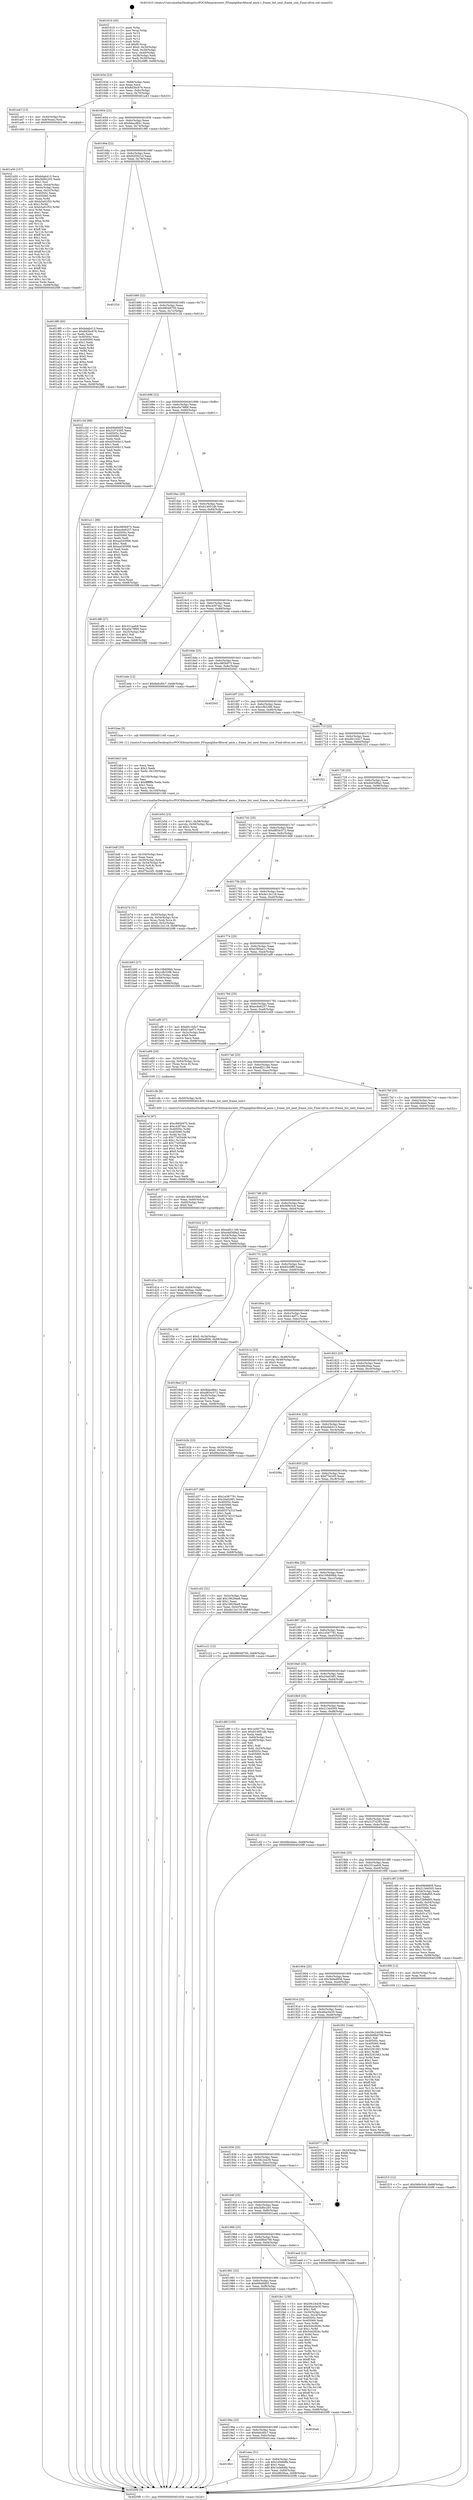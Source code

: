 digraph "0x401610" {
  label = "0x401610 (/mnt/c/Users/mathe/Desktop/tcc/POCII/binaries/extr_FFmpeglibavfilteraf_amix.c_frame_list_next_frame_size_Final-ollvm.out::main(0))"
  labelloc = "t"
  node[shape=record]

  Entry [label="",width=0.3,height=0.3,shape=circle,fillcolor=black,style=filled]
  "0x40163d" [label="{
     0x40163d [23]\l
     | [instrs]\l
     &nbsp;&nbsp;0x40163d \<+3\>: mov -0x68(%rbp),%eax\l
     &nbsp;&nbsp;0x401640 \<+2\>: mov %eax,%ecx\l
     &nbsp;&nbsp;0x401642 \<+6\>: sub $0x8d3bc676,%ecx\l
     &nbsp;&nbsp;0x401648 \<+3\>: mov %eax,-0x6c(%rbp)\l
     &nbsp;&nbsp;0x40164b \<+3\>: mov %ecx,-0x70(%rbp)\l
     &nbsp;&nbsp;0x40164e \<+6\>: je 0000000000401a43 \<main+0x433\>\l
  }"]
  "0x401a43" [label="{
     0x401a43 [13]\l
     | [instrs]\l
     &nbsp;&nbsp;0x401a43 \<+4\>: mov -0x40(%rbp),%rax\l
     &nbsp;&nbsp;0x401a47 \<+4\>: mov 0x8(%rax),%rdi\l
     &nbsp;&nbsp;0x401a4b \<+5\>: call 0000000000401060 \<atoi@plt\>\l
     | [calls]\l
     &nbsp;&nbsp;0x401060 \{1\} (unknown)\l
  }"]
  "0x401654" [label="{
     0x401654 [22]\l
     | [instrs]\l
     &nbsp;&nbsp;0x401654 \<+5\>: jmp 0000000000401659 \<main+0x49\>\l
     &nbsp;&nbsp;0x401659 \<+3\>: mov -0x6c(%rbp),%eax\l
     &nbsp;&nbsp;0x40165c \<+5\>: sub $0x8dacd841,%eax\l
     &nbsp;&nbsp;0x401661 \<+3\>: mov %eax,-0x74(%rbp)\l
     &nbsp;&nbsp;0x401664 \<+6\>: je 00000000004019f0 \<main+0x3e0\>\l
  }"]
  Exit [label="",width=0.3,height=0.3,shape=circle,fillcolor=black,style=filled,peripheries=2]
  "0x4019f0" [label="{
     0x4019f0 [83]\l
     | [instrs]\l
     &nbsp;&nbsp;0x4019f0 \<+5\>: mov $0xbdab413,%eax\l
     &nbsp;&nbsp;0x4019f5 \<+5\>: mov $0x8d3bc676,%ecx\l
     &nbsp;&nbsp;0x4019fa \<+2\>: xor %edx,%edx\l
     &nbsp;&nbsp;0x4019fc \<+7\>: mov 0x40505c,%esi\l
     &nbsp;&nbsp;0x401a03 \<+7\>: mov 0x405060,%edi\l
     &nbsp;&nbsp;0x401a0a \<+3\>: sub $0x1,%edx\l
     &nbsp;&nbsp;0x401a0d \<+3\>: mov %esi,%r8d\l
     &nbsp;&nbsp;0x401a10 \<+3\>: add %edx,%r8d\l
     &nbsp;&nbsp;0x401a13 \<+4\>: imul %r8d,%esi\l
     &nbsp;&nbsp;0x401a17 \<+3\>: and $0x1,%esi\l
     &nbsp;&nbsp;0x401a1a \<+3\>: cmp $0x0,%esi\l
     &nbsp;&nbsp;0x401a1d \<+4\>: sete %r9b\l
     &nbsp;&nbsp;0x401a21 \<+3\>: cmp $0xa,%edi\l
     &nbsp;&nbsp;0x401a24 \<+4\>: setl %r10b\l
     &nbsp;&nbsp;0x401a28 \<+3\>: mov %r9b,%r11b\l
     &nbsp;&nbsp;0x401a2b \<+3\>: and %r10b,%r11b\l
     &nbsp;&nbsp;0x401a2e \<+3\>: xor %r10b,%r9b\l
     &nbsp;&nbsp;0x401a31 \<+3\>: or %r9b,%r11b\l
     &nbsp;&nbsp;0x401a34 \<+4\>: test $0x1,%r11b\l
     &nbsp;&nbsp;0x401a38 \<+3\>: cmovne %ecx,%eax\l
     &nbsp;&nbsp;0x401a3b \<+3\>: mov %eax,-0x68(%rbp)\l
     &nbsp;&nbsp;0x401a3e \<+5\>: jmp 00000000004020f8 \<main+0xae8\>\l
  }"]
  "0x40166a" [label="{
     0x40166a [22]\l
     | [instrs]\l
     &nbsp;&nbsp;0x40166a \<+5\>: jmp 000000000040166f \<main+0x5f\>\l
     &nbsp;&nbsp;0x40166f \<+3\>: mov -0x6c(%rbp),%eax\l
     &nbsp;&nbsp;0x401672 \<+5\>: sub $0x92f30c1d,%eax\l
     &nbsp;&nbsp;0x401677 \<+3\>: mov %eax,-0x78(%rbp)\l
     &nbsp;&nbsp;0x40167a \<+6\>: je 0000000000401f2d \<main+0x91d\>\l
  }"]
  "0x401f15" [label="{
     0x401f15 [12]\l
     | [instrs]\l
     &nbsp;&nbsp;0x401f15 \<+7\>: movl $0x569c5c9,-0x68(%rbp)\l
     &nbsp;&nbsp;0x401f1c \<+5\>: jmp 00000000004020f8 \<main+0xae8\>\l
  }"]
  "0x401f2d" [label="{
     0x401f2d\l
  }", style=dashed]
  "0x401680" [label="{
     0x401680 [22]\l
     | [instrs]\l
     &nbsp;&nbsp;0x401680 \<+5\>: jmp 0000000000401685 \<main+0x75\>\l
     &nbsp;&nbsp;0x401685 \<+3\>: mov -0x6c(%rbp),%eax\l
     &nbsp;&nbsp;0x401688 \<+5\>: sub $0x98049700,%eax\l
     &nbsp;&nbsp;0x40168d \<+3\>: mov %eax,-0x7c(%rbp)\l
     &nbsp;&nbsp;0x401690 \<+6\>: je 0000000000401c2d \<main+0x61d\>\l
  }"]
  "0x4019b3" [label="{
     0x4019b3\l
  }", style=dashed]
  "0x401c2d" [label="{
     0x401c2d [88]\l
     | [instrs]\l
     &nbsp;&nbsp;0x401c2d \<+5\>: mov $0x69b6fd05,%eax\l
     &nbsp;&nbsp;0x401c32 \<+5\>: mov $0x31f74395,%ecx\l
     &nbsp;&nbsp;0x401c37 \<+7\>: mov 0x40505c,%edx\l
     &nbsp;&nbsp;0x401c3e \<+7\>: mov 0x405060,%esi\l
     &nbsp;&nbsp;0x401c45 \<+2\>: mov %edx,%edi\l
     &nbsp;&nbsp;0x401c47 \<+6\>: add $0x43540b13,%edi\l
     &nbsp;&nbsp;0x401c4d \<+3\>: sub $0x1,%edi\l
     &nbsp;&nbsp;0x401c50 \<+6\>: sub $0x43540b13,%edi\l
     &nbsp;&nbsp;0x401c56 \<+3\>: imul %edi,%edx\l
     &nbsp;&nbsp;0x401c59 \<+3\>: and $0x1,%edx\l
     &nbsp;&nbsp;0x401c5c \<+3\>: cmp $0x0,%edx\l
     &nbsp;&nbsp;0x401c5f \<+4\>: sete %r8b\l
     &nbsp;&nbsp;0x401c63 \<+3\>: cmp $0xa,%esi\l
     &nbsp;&nbsp;0x401c66 \<+4\>: setl %r9b\l
     &nbsp;&nbsp;0x401c6a \<+3\>: mov %r8b,%r10b\l
     &nbsp;&nbsp;0x401c6d \<+3\>: and %r9b,%r10b\l
     &nbsp;&nbsp;0x401c70 \<+3\>: xor %r9b,%r8b\l
     &nbsp;&nbsp;0x401c73 \<+3\>: or %r8b,%r10b\l
     &nbsp;&nbsp;0x401c76 \<+4\>: test $0x1,%r10b\l
     &nbsp;&nbsp;0x401c7a \<+3\>: cmovne %ecx,%eax\l
     &nbsp;&nbsp;0x401c7d \<+3\>: mov %eax,-0x68(%rbp)\l
     &nbsp;&nbsp;0x401c80 \<+5\>: jmp 00000000004020f8 \<main+0xae8\>\l
  }"]
  "0x401696" [label="{
     0x401696 [22]\l
     | [instrs]\l
     &nbsp;&nbsp;0x401696 \<+5\>: jmp 000000000040169b \<main+0x8b\>\l
     &nbsp;&nbsp;0x40169b \<+3\>: mov -0x6c(%rbp),%eax\l
     &nbsp;&nbsp;0x40169e \<+5\>: sub $0xa0a79f66,%eax\l
     &nbsp;&nbsp;0x4016a3 \<+3\>: mov %eax,-0x80(%rbp)\l
     &nbsp;&nbsp;0x4016a6 \<+6\>: je 0000000000401e11 \<main+0x801\>\l
  }"]
  "0x401eea" [label="{
     0x401eea [31]\l
     | [instrs]\l
     &nbsp;&nbsp;0x401eea \<+3\>: mov -0x64(%rbp),%eax\l
     &nbsp;&nbsp;0x401eed \<+5\>: sub $0x1e0e8dfa,%eax\l
     &nbsp;&nbsp;0x401ef2 \<+3\>: add $0x1,%eax\l
     &nbsp;&nbsp;0x401ef5 \<+5\>: add $0x1e0e8dfa,%eax\l
     &nbsp;&nbsp;0x401efa \<+3\>: mov %eax,-0x64(%rbp)\l
     &nbsp;&nbsp;0x401efd \<+7\>: movl $0xb8b56aa,-0x68(%rbp)\l
     &nbsp;&nbsp;0x401f04 \<+5\>: jmp 00000000004020f8 \<main+0xae8\>\l
  }"]
  "0x401e11" [label="{
     0x401e11 [88]\l
     | [instrs]\l
     &nbsp;&nbsp;0x401e11 \<+5\>: mov $0xc985b975,%eax\l
     &nbsp;&nbsp;0x401e16 \<+5\>: mov $0xec6e6257,%ecx\l
     &nbsp;&nbsp;0x401e1b \<+7\>: mov 0x40505c,%edx\l
     &nbsp;&nbsp;0x401e22 \<+7\>: mov 0x405060,%esi\l
     &nbsp;&nbsp;0x401e29 \<+2\>: mov %edx,%edi\l
     &nbsp;&nbsp;0x401e2b \<+6\>: sub $0xaa545906,%edi\l
     &nbsp;&nbsp;0x401e31 \<+3\>: sub $0x1,%edi\l
     &nbsp;&nbsp;0x401e34 \<+6\>: add $0xaa545906,%edi\l
     &nbsp;&nbsp;0x401e3a \<+3\>: imul %edi,%edx\l
     &nbsp;&nbsp;0x401e3d \<+3\>: and $0x1,%edx\l
     &nbsp;&nbsp;0x401e40 \<+3\>: cmp $0x0,%edx\l
     &nbsp;&nbsp;0x401e43 \<+4\>: sete %r8b\l
     &nbsp;&nbsp;0x401e47 \<+3\>: cmp $0xa,%esi\l
     &nbsp;&nbsp;0x401e4a \<+4\>: setl %r9b\l
     &nbsp;&nbsp;0x401e4e \<+3\>: mov %r8b,%r10b\l
     &nbsp;&nbsp;0x401e51 \<+3\>: and %r9b,%r10b\l
     &nbsp;&nbsp;0x401e54 \<+3\>: xor %r9b,%r8b\l
     &nbsp;&nbsp;0x401e57 \<+3\>: or %r8b,%r10b\l
     &nbsp;&nbsp;0x401e5a \<+4\>: test $0x1,%r10b\l
     &nbsp;&nbsp;0x401e5e \<+3\>: cmovne %ecx,%eax\l
     &nbsp;&nbsp;0x401e61 \<+3\>: mov %eax,-0x68(%rbp)\l
     &nbsp;&nbsp;0x401e64 \<+5\>: jmp 00000000004020f8 \<main+0xae8\>\l
  }"]
  "0x4016ac" [label="{
     0x4016ac [25]\l
     | [instrs]\l
     &nbsp;&nbsp;0x4016ac \<+5\>: jmp 00000000004016b1 \<main+0xa1\>\l
     &nbsp;&nbsp;0x4016b1 \<+3\>: mov -0x6c(%rbp),%eax\l
     &nbsp;&nbsp;0x4016b4 \<+5\>: sub $0xb14951db,%eax\l
     &nbsp;&nbsp;0x4016b9 \<+6\>: mov %eax,-0x84(%rbp)\l
     &nbsp;&nbsp;0x4016bf \<+6\>: je 0000000000401df6 \<main+0x7e6\>\l
  }"]
  "0x40199a" [label="{
     0x40199a [25]\l
     | [instrs]\l
     &nbsp;&nbsp;0x40199a \<+5\>: jmp 000000000040199f \<main+0x38f\>\l
     &nbsp;&nbsp;0x40199f \<+3\>: mov -0x6c(%rbp),%eax\l
     &nbsp;&nbsp;0x4019a2 \<+5\>: sub $0x6efcd0c7,%eax\l
     &nbsp;&nbsp;0x4019a7 \<+6\>: mov %eax,-0xfc(%rbp)\l
     &nbsp;&nbsp;0x4019ad \<+6\>: je 0000000000401eea \<main+0x8da\>\l
  }"]
  "0x401df6" [label="{
     0x401df6 [27]\l
     | [instrs]\l
     &nbsp;&nbsp;0x401df6 \<+5\>: mov $0x331aafc8,%eax\l
     &nbsp;&nbsp;0x401dfb \<+5\>: mov $0xa0a79f66,%ecx\l
     &nbsp;&nbsp;0x401e00 \<+3\>: mov -0x25(%rbp),%dl\l
     &nbsp;&nbsp;0x401e03 \<+3\>: test $0x1,%dl\l
     &nbsp;&nbsp;0x401e06 \<+3\>: cmovne %ecx,%eax\l
     &nbsp;&nbsp;0x401e09 \<+3\>: mov %eax,-0x68(%rbp)\l
     &nbsp;&nbsp;0x401e0c \<+5\>: jmp 00000000004020f8 \<main+0xae8\>\l
  }"]
  "0x4016c5" [label="{
     0x4016c5 [25]\l
     | [instrs]\l
     &nbsp;&nbsp;0x4016c5 \<+5\>: jmp 00000000004016ca \<main+0xba\>\l
     &nbsp;&nbsp;0x4016ca \<+3\>: mov -0x6c(%rbp),%eax\l
     &nbsp;&nbsp;0x4016cd \<+5\>: sub $0xc43f7da1,%eax\l
     &nbsp;&nbsp;0x4016d2 \<+6\>: mov %eax,-0x88(%rbp)\l
     &nbsp;&nbsp;0x4016d8 \<+6\>: je 0000000000401ede \<main+0x8ce\>\l
  }"]
  "0x4020a6" [label="{
     0x4020a6\l
  }", style=dashed]
  "0x401ede" [label="{
     0x401ede [12]\l
     | [instrs]\l
     &nbsp;&nbsp;0x401ede \<+7\>: movl $0x6efcd0c7,-0x68(%rbp)\l
     &nbsp;&nbsp;0x401ee5 \<+5\>: jmp 00000000004020f8 \<main+0xae8\>\l
  }"]
  "0x4016de" [label="{
     0x4016de [25]\l
     | [instrs]\l
     &nbsp;&nbsp;0x4016de \<+5\>: jmp 00000000004016e3 \<main+0xd3\>\l
     &nbsp;&nbsp;0x4016e3 \<+3\>: mov -0x6c(%rbp),%eax\l
     &nbsp;&nbsp;0x4016e6 \<+5\>: sub $0xc985b975,%eax\l
     &nbsp;&nbsp;0x4016eb \<+6\>: mov %eax,-0x8c(%rbp)\l
     &nbsp;&nbsp;0x4016f1 \<+6\>: je 00000000004020d1 \<main+0xac1\>\l
  }"]
  "0x401981" [label="{
     0x401981 [25]\l
     | [instrs]\l
     &nbsp;&nbsp;0x401981 \<+5\>: jmp 0000000000401986 \<main+0x376\>\l
     &nbsp;&nbsp;0x401986 \<+3\>: mov -0x6c(%rbp),%eax\l
     &nbsp;&nbsp;0x401989 \<+5\>: sub $0x69b6fd05,%eax\l
     &nbsp;&nbsp;0x40198e \<+6\>: mov %eax,-0xf8(%rbp)\l
     &nbsp;&nbsp;0x401994 \<+6\>: je 00000000004020a6 \<main+0xa96\>\l
  }"]
  "0x4020d1" [label="{
     0x4020d1\l
  }", style=dashed]
  "0x4016f7" [label="{
     0x4016f7 [25]\l
     | [instrs]\l
     &nbsp;&nbsp;0x4016f7 \<+5\>: jmp 00000000004016fc \<main+0xec\>\l
     &nbsp;&nbsp;0x4016fc \<+3\>: mov -0x6c(%rbp),%eax\l
     &nbsp;&nbsp;0x4016ff \<+5\>: sub $0xccfb3396,%eax\l
     &nbsp;&nbsp;0x401704 \<+6\>: mov %eax,-0x90(%rbp)\l
     &nbsp;&nbsp;0x40170a \<+6\>: je 0000000000401bae \<main+0x59e\>\l
  }"]
  "0x401fe1" [label="{
     0x401fe1 [150]\l
     | [instrs]\l
     &nbsp;&nbsp;0x401fe1 \<+5\>: mov $0x59c24439,%eax\l
     &nbsp;&nbsp;0x401fe6 \<+5\>: mov $0x46ac0e30,%ecx\l
     &nbsp;&nbsp;0x401feb \<+2\>: mov $0x1,%dl\l
     &nbsp;&nbsp;0x401fed \<+3\>: mov -0x34(%rbp),%esi\l
     &nbsp;&nbsp;0x401ff0 \<+3\>: mov %esi,-0x24(%rbp)\l
     &nbsp;&nbsp;0x401ff3 \<+7\>: mov 0x40505c,%esi\l
     &nbsp;&nbsp;0x401ffa \<+7\>: mov 0x405060,%edi\l
     &nbsp;&nbsp;0x402001 \<+3\>: mov %esi,%r8d\l
     &nbsp;&nbsp;0x402004 \<+7\>: add $0x5442826c,%r8d\l
     &nbsp;&nbsp;0x40200b \<+4\>: sub $0x1,%r8d\l
     &nbsp;&nbsp;0x40200f \<+7\>: sub $0x5442826c,%r8d\l
     &nbsp;&nbsp;0x402016 \<+4\>: imul %r8d,%esi\l
     &nbsp;&nbsp;0x40201a \<+3\>: and $0x1,%esi\l
     &nbsp;&nbsp;0x40201d \<+3\>: cmp $0x0,%esi\l
     &nbsp;&nbsp;0x402020 \<+4\>: sete %r9b\l
     &nbsp;&nbsp;0x402024 \<+3\>: cmp $0xa,%edi\l
     &nbsp;&nbsp;0x402027 \<+4\>: setl %r10b\l
     &nbsp;&nbsp;0x40202b \<+3\>: mov %r9b,%r11b\l
     &nbsp;&nbsp;0x40202e \<+4\>: xor $0xff,%r11b\l
     &nbsp;&nbsp;0x402032 \<+3\>: mov %r10b,%bl\l
     &nbsp;&nbsp;0x402035 \<+3\>: xor $0xff,%bl\l
     &nbsp;&nbsp;0x402038 \<+3\>: xor $0x1,%dl\l
     &nbsp;&nbsp;0x40203b \<+3\>: mov %r11b,%r14b\l
     &nbsp;&nbsp;0x40203e \<+4\>: and $0xff,%r14b\l
     &nbsp;&nbsp;0x402042 \<+3\>: and %dl,%r9b\l
     &nbsp;&nbsp;0x402045 \<+3\>: mov %bl,%r15b\l
     &nbsp;&nbsp;0x402048 \<+4\>: and $0xff,%r15b\l
     &nbsp;&nbsp;0x40204c \<+3\>: and %dl,%r10b\l
     &nbsp;&nbsp;0x40204f \<+3\>: or %r9b,%r14b\l
     &nbsp;&nbsp;0x402052 \<+3\>: or %r10b,%r15b\l
     &nbsp;&nbsp;0x402055 \<+3\>: xor %r15b,%r14b\l
     &nbsp;&nbsp;0x402058 \<+3\>: or %bl,%r11b\l
     &nbsp;&nbsp;0x40205b \<+4\>: xor $0xff,%r11b\l
     &nbsp;&nbsp;0x40205f \<+3\>: or $0x1,%dl\l
     &nbsp;&nbsp;0x402062 \<+3\>: and %dl,%r11b\l
     &nbsp;&nbsp;0x402065 \<+3\>: or %r11b,%r14b\l
     &nbsp;&nbsp;0x402068 \<+4\>: test $0x1,%r14b\l
     &nbsp;&nbsp;0x40206c \<+3\>: cmovne %ecx,%eax\l
     &nbsp;&nbsp;0x40206f \<+3\>: mov %eax,-0x68(%rbp)\l
     &nbsp;&nbsp;0x402072 \<+5\>: jmp 00000000004020f8 \<main+0xae8\>\l
  }"]
  "0x401bae" [label="{
     0x401bae [5]\l
     | [instrs]\l
     &nbsp;&nbsp;0x401bae \<+5\>: call 0000000000401160 \<next_i\>\l
     | [calls]\l
     &nbsp;&nbsp;0x401160 \{1\} (/mnt/c/Users/mathe/Desktop/tcc/POCII/binaries/extr_FFmpeglibavfilteraf_amix.c_frame_list_next_frame_size_Final-ollvm.out::next_i)\l
  }"]
  "0x401710" [label="{
     0x401710 [25]\l
     | [instrs]\l
     &nbsp;&nbsp;0x401710 \<+5\>: jmp 0000000000401715 \<main+0x105\>\l
     &nbsp;&nbsp;0x401715 \<+3\>: mov -0x6c(%rbp),%eax\l
     &nbsp;&nbsp;0x401718 \<+5\>: sub $0xd0c1b5c7,%eax\l
     &nbsp;&nbsp;0x40171d \<+6\>: mov %eax,-0x94(%rbp)\l
     &nbsp;&nbsp;0x401723 \<+6\>: je 0000000000401f21 \<main+0x911\>\l
  }"]
  "0x401e7d" [label="{
     0x401e7d [97]\l
     | [instrs]\l
     &nbsp;&nbsp;0x401e7d \<+5\>: mov $0xc985b975,%edx\l
     &nbsp;&nbsp;0x401e82 \<+5\>: mov $0xc43f7da1,%esi\l
     &nbsp;&nbsp;0x401e87 \<+8\>: mov 0x40505c,%r8d\l
     &nbsp;&nbsp;0x401e8f \<+8\>: mov 0x405060,%r9d\l
     &nbsp;&nbsp;0x401e97 \<+3\>: mov %r8d,%r10d\l
     &nbsp;&nbsp;0x401e9a \<+7\>: sub $0x77e054d6,%r10d\l
     &nbsp;&nbsp;0x401ea1 \<+4\>: sub $0x1,%r10d\l
     &nbsp;&nbsp;0x401ea5 \<+7\>: add $0x77e054d6,%r10d\l
     &nbsp;&nbsp;0x401eac \<+4\>: imul %r10d,%r8d\l
     &nbsp;&nbsp;0x401eb0 \<+4\>: and $0x1,%r8d\l
     &nbsp;&nbsp;0x401eb4 \<+4\>: cmp $0x0,%r8d\l
     &nbsp;&nbsp;0x401eb8 \<+4\>: sete %r11b\l
     &nbsp;&nbsp;0x401ebc \<+4\>: cmp $0xa,%r9d\l
     &nbsp;&nbsp;0x401ec0 \<+3\>: setl %bl\l
     &nbsp;&nbsp;0x401ec3 \<+3\>: mov %r11b,%r14b\l
     &nbsp;&nbsp;0x401ec6 \<+3\>: and %bl,%r14b\l
     &nbsp;&nbsp;0x401ec9 \<+3\>: xor %bl,%r11b\l
     &nbsp;&nbsp;0x401ecc \<+3\>: or %r11b,%r14b\l
     &nbsp;&nbsp;0x401ecf \<+4\>: test $0x1,%r14b\l
     &nbsp;&nbsp;0x401ed3 \<+3\>: cmovne %esi,%edx\l
     &nbsp;&nbsp;0x401ed6 \<+3\>: mov %edx,-0x68(%rbp)\l
     &nbsp;&nbsp;0x401ed9 \<+5\>: jmp 00000000004020f8 \<main+0xae8\>\l
  }"]
  "0x401f21" [label="{
     0x401f21\l
  }", style=dashed]
  "0x401729" [label="{
     0x401729 [25]\l
     | [instrs]\l
     &nbsp;&nbsp;0x401729 \<+5\>: jmp 000000000040172e \<main+0x11e\>\l
     &nbsp;&nbsp;0x40172e \<+3\>: mov -0x6c(%rbp),%eax\l
     &nbsp;&nbsp;0x401731 \<+5\>: sub $0xd4d3d9a2,%eax\l
     &nbsp;&nbsp;0x401736 \<+6\>: mov %eax,-0x98(%rbp)\l
     &nbsp;&nbsp;0x40173c \<+6\>: je 0000000000401b5d \<main+0x54d\>\l
  }"]
  "0x401d1e" [label="{
     0x401d1e [25]\l
     | [instrs]\l
     &nbsp;&nbsp;0x401d1e \<+7\>: movl $0x0,-0x64(%rbp)\l
     &nbsp;&nbsp;0x401d25 \<+7\>: movl $0xb8b56aa,-0x68(%rbp)\l
     &nbsp;&nbsp;0x401d2c \<+6\>: mov %eax,-0x108(%rbp)\l
     &nbsp;&nbsp;0x401d32 \<+5\>: jmp 00000000004020f8 \<main+0xae8\>\l
  }"]
  "0x401b5d" [label="{
     0x401b5d [23]\l
     | [instrs]\l
     &nbsp;&nbsp;0x401b5d \<+7\>: movl $0x1,-0x58(%rbp)\l
     &nbsp;&nbsp;0x401b64 \<+4\>: movslq -0x58(%rbp),%rax\l
     &nbsp;&nbsp;0x401b68 \<+4\>: shl $0x2,%rax\l
     &nbsp;&nbsp;0x401b6c \<+3\>: mov %rax,%rdi\l
     &nbsp;&nbsp;0x401b6f \<+5\>: call 0000000000401050 \<malloc@plt\>\l
     | [calls]\l
     &nbsp;&nbsp;0x401050 \{1\} (unknown)\l
  }"]
  "0x401742" [label="{
     0x401742 [25]\l
     | [instrs]\l
     &nbsp;&nbsp;0x401742 \<+5\>: jmp 0000000000401747 \<main+0x137\>\l
     &nbsp;&nbsp;0x401747 \<+3\>: mov -0x6c(%rbp),%eax\l
     &nbsp;&nbsp;0x40174a \<+5\>: sub $0xd854c572,%eax\l
     &nbsp;&nbsp;0x40174f \<+6\>: mov %eax,-0x9c(%rbp)\l
     &nbsp;&nbsp;0x401755 \<+6\>: je 00000000004019d8 \<main+0x3c8\>\l
  }"]
  "0x401d07" [label="{
     0x401d07 [23]\l
     | [instrs]\l
     &nbsp;&nbsp;0x401d07 \<+10\>: movabs $0x4030b6,%rdi\l
     &nbsp;&nbsp;0x401d11 \<+3\>: mov %eax,-0x60(%rbp)\l
     &nbsp;&nbsp;0x401d14 \<+3\>: mov -0x60(%rbp),%esi\l
     &nbsp;&nbsp;0x401d17 \<+2\>: mov $0x0,%al\l
     &nbsp;&nbsp;0x401d19 \<+5\>: call 0000000000401040 \<printf@plt\>\l
     | [calls]\l
     &nbsp;&nbsp;0x401040 \{1\} (unknown)\l
  }"]
  "0x4019d8" [label="{
     0x4019d8\l
  }", style=dashed]
  "0x40175b" [label="{
     0x40175b [25]\l
     | [instrs]\l
     &nbsp;&nbsp;0x40175b \<+5\>: jmp 0000000000401760 \<main+0x150\>\l
     &nbsp;&nbsp;0x401760 \<+3\>: mov -0x6c(%rbp),%eax\l
     &nbsp;&nbsp;0x401763 \<+5\>: sub $0xde12e118,%eax\l
     &nbsp;&nbsp;0x401768 \<+6\>: mov %eax,-0xa0(%rbp)\l
     &nbsp;&nbsp;0x40176e \<+6\>: je 0000000000401b93 \<main+0x583\>\l
  }"]
  "0x401bdf" [label="{
     0x401bdf [35]\l
     | [instrs]\l
     &nbsp;&nbsp;0x401bdf \<+6\>: mov -0x104(%rbp),%ecx\l
     &nbsp;&nbsp;0x401be5 \<+3\>: imul %eax,%ecx\l
     &nbsp;&nbsp;0x401be8 \<+4\>: mov -0x50(%rbp),%rdi\l
     &nbsp;&nbsp;0x401bec \<+4\>: movslq -0x54(%rbp),%r8\l
     &nbsp;&nbsp;0x401bf0 \<+4\>: mov (%rdi,%r8,8),%rdi\l
     &nbsp;&nbsp;0x401bf4 \<+2\>: mov %ecx,(%rdi)\l
     &nbsp;&nbsp;0x401bf6 \<+7\>: movl $0xf75e2d5,-0x68(%rbp)\l
     &nbsp;&nbsp;0x401bfd \<+5\>: jmp 00000000004020f8 \<main+0xae8\>\l
  }"]
  "0x401b93" [label="{
     0x401b93 [27]\l
     | [instrs]\l
     &nbsp;&nbsp;0x401b93 \<+5\>: mov $0x108d09bb,%eax\l
     &nbsp;&nbsp;0x401b98 \<+5\>: mov $0xccfb3396,%ecx\l
     &nbsp;&nbsp;0x401b9d \<+3\>: mov -0x5c(%rbp),%edx\l
     &nbsp;&nbsp;0x401ba0 \<+3\>: cmp -0x58(%rbp),%edx\l
     &nbsp;&nbsp;0x401ba3 \<+3\>: cmovl %ecx,%eax\l
     &nbsp;&nbsp;0x401ba6 \<+3\>: mov %eax,-0x68(%rbp)\l
     &nbsp;&nbsp;0x401ba9 \<+5\>: jmp 00000000004020f8 \<main+0xae8\>\l
  }"]
  "0x401774" [label="{
     0x401774 [25]\l
     | [instrs]\l
     &nbsp;&nbsp;0x401774 \<+5\>: jmp 0000000000401779 \<main+0x169\>\l
     &nbsp;&nbsp;0x401779 \<+3\>: mov -0x6c(%rbp),%eax\l
     &nbsp;&nbsp;0x40177c \<+5\>: sub $0xe380ae1c,%eax\l
     &nbsp;&nbsp;0x401781 \<+6\>: mov %eax,-0xa4(%rbp)\l
     &nbsp;&nbsp;0x401787 \<+6\>: je 0000000000401af9 \<main+0x4e9\>\l
  }"]
  "0x401bb3" [label="{
     0x401bb3 [44]\l
     | [instrs]\l
     &nbsp;&nbsp;0x401bb3 \<+2\>: xor %ecx,%ecx\l
     &nbsp;&nbsp;0x401bb5 \<+5\>: mov $0x2,%edx\l
     &nbsp;&nbsp;0x401bba \<+6\>: mov %edx,-0x100(%rbp)\l
     &nbsp;&nbsp;0x401bc0 \<+1\>: cltd\l
     &nbsp;&nbsp;0x401bc1 \<+6\>: mov -0x100(%rbp),%esi\l
     &nbsp;&nbsp;0x401bc7 \<+2\>: idiv %esi\l
     &nbsp;&nbsp;0x401bc9 \<+6\>: imul $0xfffffffe,%edx,%edx\l
     &nbsp;&nbsp;0x401bcf \<+3\>: sub $0x1,%ecx\l
     &nbsp;&nbsp;0x401bd2 \<+2\>: sub %ecx,%edx\l
     &nbsp;&nbsp;0x401bd4 \<+6\>: mov %edx,-0x104(%rbp)\l
     &nbsp;&nbsp;0x401bda \<+5\>: call 0000000000401160 \<next_i\>\l
     | [calls]\l
     &nbsp;&nbsp;0x401160 \{1\} (/mnt/c/Users/mathe/Desktop/tcc/POCII/binaries/extr_FFmpeglibavfilteraf_amix.c_frame_list_next_frame_size_Final-ollvm.out::next_i)\l
  }"]
  "0x401af9" [label="{
     0x401af9 [27]\l
     | [instrs]\l
     &nbsp;&nbsp;0x401af9 \<+5\>: mov $0xd0c1b5c7,%eax\l
     &nbsp;&nbsp;0x401afe \<+5\>: mov $0xb14ef71,%ecx\l
     &nbsp;&nbsp;0x401b03 \<+3\>: mov -0x2c(%rbp),%edx\l
     &nbsp;&nbsp;0x401b06 \<+3\>: cmp $0x0,%edx\l
     &nbsp;&nbsp;0x401b09 \<+3\>: cmove %ecx,%eax\l
     &nbsp;&nbsp;0x401b0c \<+3\>: mov %eax,-0x68(%rbp)\l
     &nbsp;&nbsp;0x401b0f \<+5\>: jmp 00000000004020f8 \<main+0xae8\>\l
  }"]
  "0x40178d" [label="{
     0x40178d [25]\l
     | [instrs]\l
     &nbsp;&nbsp;0x40178d \<+5\>: jmp 0000000000401792 \<main+0x182\>\l
     &nbsp;&nbsp;0x401792 \<+3\>: mov -0x6c(%rbp),%eax\l
     &nbsp;&nbsp;0x401795 \<+5\>: sub $0xec6e6257,%eax\l
     &nbsp;&nbsp;0x40179a \<+6\>: mov %eax,-0xa8(%rbp)\l
     &nbsp;&nbsp;0x4017a0 \<+6\>: je 0000000000401e69 \<main+0x859\>\l
  }"]
  "0x401b74" [label="{
     0x401b74 [31]\l
     | [instrs]\l
     &nbsp;&nbsp;0x401b74 \<+4\>: mov -0x50(%rbp),%rdi\l
     &nbsp;&nbsp;0x401b78 \<+4\>: movslq -0x54(%rbp),%rcx\l
     &nbsp;&nbsp;0x401b7c \<+4\>: mov %rax,(%rdi,%rcx,8)\l
     &nbsp;&nbsp;0x401b80 \<+7\>: movl $0x0,-0x5c(%rbp)\l
     &nbsp;&nbsp;0x401b87 \<+7\>: movl $0xde12e118,-0x68(%rbp)\l
     &nbsp;&nbsp;0x401b8e \<+5\>: jmp 00000000004020f8 \<main+0xae8\>\l
  }"]
  "0x401e69" [label="{
     0x401e69 [20]\l
     | [instrs]\l
     &nbsp;&nbsp;0x401e69 \<+4\>: mov -0x50(%rbp),%rax\l
     &nbsp;&nbsp;0x401e6d \<+4\>: movslq -0x64(%rbp),%rcx\l
     &nbsp;&nbsp;0x401e71 \<+4\>: mov (%rax,%rcx,8),%rax\l
     &nbsp;&nbsp;0x401e75 \<+3\>: mov %rax,%rdi\l
     &nbsp;&nbsp;0x401e78 \<+5\>: call 0000000000401030 \<free@plt\>\l
     | [calls]\l
     &nbsp;&nbsp;0x401030 \{1\} (unknown)\l
  }"]
  "0x4017a6" [label="{
     0x4017a6 [25]\l
     | [instrs]\l
     &nbsp;&nbsp;0x4017a6 \<+5\>: jmp 00000000004017ab \<main+0x19b\>\l
     &nbsp;&nbsp;0x4017ab \<+3\>: mov -0x6c(%rbp),%eax\l
     &nbsp;&nbsp;0x4017ae \<+5\>: sub $0xedf21189,%eax\l
     &nbsp;&nbsp;0x4017b3 \<+6\>: mov %eax,-0xac(%rbp)\l
     &nbsp;&nbsp;0x4017b9 \<+6\>: je 0000000000401cfe \<main+0x6ee\>\l
  }"]
  "0x401b2b" [label="{
     0x401b2b [23]\l
     | [instrs]\l
     &nbsp;&nbsp;0x401b2b \<+4\>: mov %rax,-0x50(%rbp)\l
     &nbsp;&nbsp;0x401b2f \<+7\>: movl $0x0,-0x54(%rbp)\l
     &nbsp;&nbsp;0x401b36 \<+7\>: movl $0xfdbcbbec,-0x68(%rbp)\l
     &nbsp;&nbsp;0x401b3d \<+5\>: jmp 00000000004020f8 \<main+0xae8\>\l
  }"]
  "0x401cfe" [label="{
     0x401cfe [9]\l
     | [instrs]\l
     &nbsp;&nbsp;0x401cfe \<+4\>: mov -0x50(%rbp),%rdi\l
     &nbsp;&nbsp;0x401d02 \<+5\>: call 0000000000401400 \<frame_list_next_frame_size\>\l
     | [calls]\l
     &nbsp;&nbsp;0x401400 \{1\} (/mnt/c/Users/mathe/Desktop/tcc/POCII/binaries/extr_FFmpeglibavfilteraf_amix.c_frame_list_next_frame_size_Final-ollvm.out::frame_list_next_frame_size)\l
  }"]
  "0x4017bf" [label="{
     0x4017bf [25]\l
     | [instrs]\l
     &nbsp;&nbsp;0x4017bf \<+5\>: jmp 00000000004017c4 \<main+0x1b4\>\l
     &nbsp;&nbsp;0x4017c4 \<+3\>: mov -0x6c(%rbp),%eax\l
     &nbsp;&nbsp;0x4017c7 \<+5\>: sub $0xfdbcbbec,%eax\l
     &nbsp;&nbsp;0x4017cc \<+6\>: mov %eax,-0xb0(%rbp)\l
     &nbsp;&nbsp;0x4017d2 \<+6\>: je 0000000000401b42 \<main+0x532\>\l
  }"]
  "0x401968" [label="{
     0x401968 [25]\l
     | [instrs]\l
     &nbsp;&nbsp;0x401968 \<+5\>: jmp 000000000040196d \<main+0x35d\>\l
     &nbsp;&nbsp;0x40196d \<+3\>: mov -0x6c(%rbp),%eax\l
     &nbsp;&nbsp;0x401970 \<+5\>: sub $0x608b4799,%eax\l
     &nbsp;&nbsp;0x401975 \<+6\>: mov %eax,-0xf4(%rbp)\l
     &nbsp;&nbsp;0x40197b \<+6\>: je 0000000000401fe1 \<main+0x9d1\>\l
  }"]
  "0x401b42" [label="{
     0x401b42 [27]\l
     | [instrs]\l
     &nbsp;&nbsp;0x401b42 \<+5\>: mov $0xedf21189,%eax\l
     &nbsp;&nbsp;0x401b47 \<+5\>: mov $0xd4d3d9a2,%ecx\l
     &nbsp;&nbsp;0x401b4c \<+3\>: mov -0x54(%rbp),%edx\l
     &nbsp;&nbsp;0x401b4f \<+3\>: cmp -0x48(%rbp),%edx\l
     &nbsp;&nbsp;0x401b52 \<+3\>: cmovl %ecx,%eax\l
     &nbsp;&nbsp;0x401b55 \<+3\>: mov %eax,-0x68(%rbp)\l
     &nbsp;&nbsp;0x401b58 \<+5\>: jmp 00000000004020f8 \<main+0xae8\>\l
  }"]
  "0x4017d8" [label="{
     0x4017d8 [25]\l
     | [instrs]\l
     &nbsp;&nbsp;0x4017d8 \<+5\>: jmp 00000000004017dd \<main+0x1cd\>\l
     &nbsp;&nbsp;0x4017dd \<+3\>: mov -0x6c(%rbp),%eax\l
     &nbsp;&nbsp;0x4017e0 \<+5\>: sub $0x569c5c9,%eax\l
     &nbsp;&nbsp;0x4017e5 \<+6\>: mov %eax,-0xb4(%rbp)\l
     &nbsp;&nbsp;0x4017eb \<+6\>: je 0000000000401f3e \<main+0x92e\>\l
  }"]
  "0x401aed" [label="{
     0x401aed [12]\l
     | [instrs]\l
     &nbsp;&nbsp;0x401aed \<+7\>: movl $0xe380ae1c,-0x68(%rbp)\l
     &nbsp;&nbsp;0x401af4 \<+5\>: jmp 00000000004020f8 \<main+0xae8\>\l
  }"]
  "0x401f3e" [label="{
     0x401f3e [19]\l
     | [instrs]\l
     &nbsp;&nbsp;0x401f3e \<+7\>: movl $0x0,-0x34(%rbp)\l
     &nbsp;&nbsp;0x401f45 \<+7\>: movl $0x3b0ed956,-0x68(%rbp)\l
     &nbsp;&nbsp;0x401f4c \<+5\>: jmp 00000000004020f8 \<main+0xae8\>\l
  }"]
  "0x4017f1" [label="{
     0x4017f1 [25]\l
     | [instrs]\l
     &nbsp;&nbsp;0x4017f1 \<+5\>: jmp 00000000004017f6 \<main+0x1e6\>\l
     &nbsp;&nbsp;0x4017f6 \<+3\>: mov -0x6c(%rbp),%eax\l
     &nbsp;&nbsp;0x4017f9 \<+5\>: sub $0x92c6ff9,%eax\l
     &nbsp;&nbsp;0x4017fe \<+6\>: mov %eax,-0xb8(%rbp)\l
     &nbsp;&nbsp;0x401804 \<+6\>: je 00000000004019bd \<main+0x3ad\>\l
  }"]
  "0x40194f" [label="{
     0x40194f [25]\l
     | [instrs]\l
     &nbsp;&nbsp;0x40194f \<+5\>: jmp 0000000000401954 \<main+0x344\>\l
     &nbsp;&nbsp;0x401954 \<+3\>: mov -0x6c(%rbp),%eax\l
     &nbsp;&nbsp;0x401957 \<+5\>: sub $0x5bf0c205,%eax\l
     &nbsp;&nbsp;0x40195c \<+6\>: mov %eax,-0xf0(%rbp)\l
     &nbsp;&nbsp;0x401962 \<+6\>: je 0000000000401aed \<main+0x4dd\>\l
  }"]
  "0x4019bd" [label="{
     0x4019bd [27]\l
     | [instrs]\l
     &nbsp;&nbsp;0x4019bd \<+5\>: mov $0x8dacd841,%eax\l
     &nbsp;&nbsp;0x4019c2 \<+5\>: mov $0xd854c572,%ecx\l
     &nbsp;&nbsp;0x4019c7 \<+3\>: mov -0x30(%rbp),%edx\l
     &nbsp;&nbsp;0x4019ca \<+3\>: cmp $0x2,%edx\l
     &nbsp;&nbsp;0x4019cd \<+3\>: cmovne %ecx,%eax\l
     &nbsp;&nbsp;0x4019d0 \<+3\>: mov %eax,-0x68(%rbp)\l
     &nbsp;&nbsp;0x4019d3 \<+5\>: jmp 00000000004020f8 \<main+0xae8\>\l
  }"]
  "0x40180a" [label="{
     0x40180a [25]\l
     | [instrs]\l
     &nbsp;&nbsp;0x40180a \<+5\>: jmp 000000000040180f \<main+0x1ff\>\l
     &nbsp;&nbsp;0x40180f \<+3\>: mov -0x6c(%rbp),%eax\l
     &nbsp;&nbsp;0x401812 \<+5\>: sub $0xb14ef71,%eax\l
     &nbsp;&nbsp;0x401817 \<+6\>: mov %eax,-0xbc(%rbp)\l
     &nbsp;&nbsp;0x40181d \<+6\>: je 0000000000401b14 \<main+0x504\>\l
  }"]
  "0x4020f8" [label="{
     0x4020f8 [5]\l
     | [instrs]\l
     &nbsp;&nbsp;0x4020f8 \<+5\>: jmp 000000000040163d \<main+0x2d\>\l
  }"]
  "0x401610" [label="{
     0x401610 [45]\l
     | [instrs]\l
     &nbsp;&nbsp;0x401610 \<+1\>: push %rbp\l
     &nbsp;&nbsp;0x401611 \<+3\>: mov %rsp,%rbp\l
     &nbsp;&nbsp;0x401614 \<+2\>: push %r15\l
     &nbsp;&nbsp;0x401616 \<+2\>: push %r14\l
     &nbsp;&nbsp;0x401618 \<+2\>: push %r12\l
     &nbsp;&nbsp;0x40161a \<+1\>: push %rbx\l
     &nbsp;&nbsp;0x40161b \<+7\>: sub $0xf0,%rsp\l
     &nbsp;&nbsp;0x401622 \<+7\>: movl $0x0,-0x34(%rbp)\l
     &nbsp;&nbsp;0x401629 \<+3\>: mov %edi,-0x38(%rbp)\l
     &nbsp;&nbsp;0x40162c \<+4\>: mov %rsi,-0x40(%rbp)\l
     &nbsp;&nbsp;0x401630 \<+3\>: mov -0x38(%rbp),%edi\l
     &nbsp;&nbsp;0x401633 \<+3\>: mov %edi,-0x30(%rbp)\l
     &nbsp;&nbsp;0x401636 \<+7\>: movl $0x92c6ff9,-0x68(%rbp)\l
  }"]
  "0x401a50" [label="{
     0x401a50 [157]\l
     | [instrs]\l
     &nbsp;&nbsp;0x401a50 \<+5\>: mov $0xbdab413,%ecx\l
     &nbsp;&nbsp;0x401a55 \<+5\>: mov $0x5bf0c205,%edx\l
     &nbsp;&nbsp;0x401a5a \<+3\>: mov $0x1,%sil\l
     &nbsp;&nbsp;0x401a5d \<+3\>: mov %eax,-0x44(%rbp)\l
     &nbsp;&nbsp;0x401a60 \<+3\>: mov -0x44(%rbp),%eax\l
     &nbsp;&nbsp;0x401a63 \<+3\>: mov %eax,-0x2c(%rbp)\l
     &nbsp;&nbsp;0x401a66 \<+7\>: mov 0x40505c,%eax\l
     &nbsp;&nbsp;0x401a6d \<+8\>: mov 0x405060,%r8d\l
     &nbsp;&nbsp;0x401a75 \<+3\>: mov %eax,%r9d\l
     &nbsp;&nbsp;0x401a78 \<+7\>: add $0xb5a91f53,%r9d\l
     &nbsp;&nbsp;0x401a7f \<+4\>: sub $0x1,%r9d\l
     &nbsp;&nbsp;0x401a83 \<+7\>: sub $0xb5a91f53,%r9d\l
     &nbsp;&nbsp;0x401a8a \<+4\>: imul %r9d,%eax\l
     &nbsp;&nbsp;0x401a8e \<+3\>: and $0x1,%eax\l
     &nbsp;&nbsp;0x401a91 \<+3\>: cmp $0x0,%eax\l
     &nbsp;&nbsp;0x401a94 \<+4\>: sete %r10b\l
     &nbsp;&nbsp;0x401a98 \<+4\>: cmp $0xa,%r8d\l
     &nbsp;&nbsp;0x401a9c \<+4\>: setl %r11b\l
     &nbsp;&nbsp;0x401aa0 \<+3\>: mov %r10b,%bl\l
     &nbsp;&nbsp;0x401aa3 \<+3\>: xor $0xff,%bl\l
     &nbsp;&nbsp;0x401aa6 \<+3\>: mov %r11b,%r14b\l
     &nbsp;&nbsp;0x401aa9 \<+4\>: xor $0xff,%r14b\l
     &nbsp;&nbsp;0x401aad \<+4\>: xor $0x1,%sil\l
     &nbsp;&nbsp;0x401ab1 \<+3\>: mov %bl,%r15b\l
     &nbsp;&nbsp;0x401ab4 \<+4\>: and $0xff,%r15b\l
     &nbsp;&nbsp;0x401ab8 \<+3\>: and %sil,%r10b\l
     &nbsp;&nbsp;0x401abb \<+3\>: mov %r14b,%r12b\l
     &nbsp;&nbsp;0x401abe \<+4\>: and $0xff,%r12b\l
     &nbsp;&nbsp;0x401ac2 \<+3\>: and %sil,%r11b\l
     &nbsp;&nbsp;0x401ac5 \<+3\>: or %r10b,%r15b\l
     &nbsp;&nbsp;0x401ac8 \<+3\>: or %r11b,%r12b\l
     &nbsp;&nbsp;0x401acb \<+3\>: xor %r12b,%r15b\l
     &nbsp;&nbsp;0x401ace \<+3\>: or %r14b,%bl\l
     &nbsp;&nbsp;0x401ad1 \<+3\>: xor $0xff,%bl\l
     &nbsp;&nbsp;0x401ad4 \<+4\>: or $0x1,%sil\l
     &nbsp;&nbsp;0x401ad8 \<+3\>: and %sil,%bl\l
     &nbsp;&nbsp;0x401adb \<+3\>: or %bl,%r15b\l
     &nbsp;&nbsp;0x401ade \<+4\>: test $0x1,%r15b\l
     &nbsp;&nbsp;0x401ae2 \<+3\>: cmovne %edx,%ecx\l
     &nbsp;&nbsp;0x401ae5 \<+3\>: mov %ecx,-0x68(%rbp)\l
     &nbsp;&nbsp;0x401ae8 \<+5\>: jmp 00000000004020f8 \<main+0xae8\>\l
  }"]
  "0x4020f1" [label="{
     0x4020f1\l
  }", style=dashed]
  "0x401b14" [label="{
     0x401b14 [23]\l
     | [instrs]\l
     &nbsp;&nbsp;0x401b14 \<+7\>: movl $0x1,-0x48(%rbp)\l
     &nbsp;&nbsp;0x401b1b \<+4\>: movslq -0x48(%rbp),%rax\l
     &nbsp;&nbsp;0x401b1f \<+4\>: shl $0x3,%rax\l
     &nbsp;&nbsp;0x401b23 \<+3\>: mov %rax,%rdi\l
     &nbsp;&nbsp;0x401b26 \<+5\>: call 0000000000401050 \<malloc@plt\>\l
     | [calls]\l
     &nbsp;&nbsp;0x401050 \{1\} (unknown)\l
  }"]
  "0x401823" [label="{
     0x401823 [25]\l
     | [instrs]\l
     &nbsp;&nbsp;0x401823 \<+5\>: jmp 0000000000401828 \<main+0x218\>\l
     &nbsp;&nbsp;0x401828 \<+3\>: mov -0x6c(%rbp),%eax\l
     &nbsp;&nbsp;0x40182b \<+5\>: sub $0xb8b56aa,%eax\l
     &nbsp;&nbsp;0x401830 \<+6\>: mov %eax,-0xc0(%rbp)\l
     &nbsp;&nbsp;0x401836 \<+6\>: je 0000000000401d37 \<main+0x727\>\l
  }"]
  "0x401936" [label="{
     0x401936 [25]\l
     | [instrs]\l
     &nbsp;&nbsp;0x401936 \<+5\>: jmp 000000000040193b \<main+0x32b\>\l
     &nbsp;&nbsp;0x40193b \<+3\>: mov -0x6c(%rbp),%eax\l
     &nbsp;&nbsp;0x40193e \<+5\>: sub $0x59c24439,%eax\l
     &nbsp;&nbsp;0x401943 \<+6\>: mov %eax,-0xec(%rbp)\l
     &nbsp;&nbsp;0x401949 \<+6\>: je 00000000004020f1 \<main+0xae1\>\l
  }"]
  "0x401d37" [label="{
     0x401d37 [88]\l
     | [instrs]\l
     &nbsp;&nbsp;0x401d37 \<+5\>: mov $0x1e587791,%eax\l
     &nbsp;&nbsp;0x401d3c \<+5\>: mov $0x20a026f1,%ecx\l
     &nbsp;&nbsp;0x401d41 \<+7\>: mov 0x40505c,%edx\l
     &nbsp;&nbsp;0x401d48 \<+7\>: mov 0x405060,%esi\l
     &nbsp;&nbsp;0x401d4f \<+2\>: mov %edx,%edi\l
     &nbsp;&nbsp;0x401d51 \<+6\>: add $0x8557e31f,%edi\l
     &nbsp;&nbsp;0x401d57 \<+3\>: sub $0x1,%edi\l
     &nbsp;&nbsp;0x401d5a \<+6\>: sub $0x8557e31f,%edi\l
     &nbsp;&nbsp;0x401d60 \<+3\>: imul %edi,%edx\l
     &nbsp;&nbsp;0x401d63 \<+3\>: and $0x1,%edx\l
     &nbsp;&nbsp;0x401d66 \<+3\>: cmp $0x0,%edx\l
     &nbsp;&nbsp;0x401d69 \<+4\>: sete %r8b\l
     &nbsp;&nbsp;0x401d6d \<+3\>: cmp $0xa,%esi\l
     &nbsp;&nbsp;0x401d70 \<+4\>: setl %r9b\l
     &nbsp;&nbsp;0x401d74 \<+3\>: mov %r8b,%r10b\l
     &nbsp;&nbsp;0x401d77 \<+3\>: and %r9b,%r10b\l
     &nbsp;&nbsp;0x401d7a \<+3\>: xor %r9b,%r8b\l
     &nbsp;&nbsp;0x401d7d \<+3\>: or %r8b,%r10b\l
     &nbsp;&nbsp;0x401d80 \<+4\>: test $0x1,%r10b\l
     &nbsp;&nbsp;0x401d84 \<+3\>: cmovne %ecx,%eax\l
     &nbsp;&nbsp;0x401d87 \<+3\>: mov %eax,-0x68(%rbp)\l
     &nbsp;&nbsp;0x401d8a \<+5\>: jmp 00000000004020f8 \<main+0xae8\>\l
  }"]
  "0x40183c" [label="{
     0x40183c [25]\l
     | [instrs]\l
     &nbsp;&nbsp;0x40183c \<+5\>: jmp 0000000000401841 \<main+0x231\>\l
     &nbsp;&nbsp;0x401841 \<+3\>: mov -0x6c(%rbp),%eax\l
     &nbsp;&nbsp;0x401844 \<+5\>: sub $0xbdab413,%eax\l
     &nbsp;&nbsp;0x401849 \<+6\>: mov %eax,-0xc4(%rbp)\l
     &nbsp;&nbsp;0x40184f \<+6\>: je 000000000040208a \<main+0xa7a\>\l
  }"]
  "0x402077" [label="{
     0x402077 [19]\l
     | [instrs]\l
     &nbsp;&nbsp;0x402077 \<+3\>: mov -0x24(%rbp),%eax\l
     &nbsp;&nbsp;0x40207a \<+7\>: add $0xf0,%rsp\l
     &nbsp;&nbsp;0x402081 \<+1\>: pop %rbx\l
     &nbsp;&nbsp;0x402082 \<+2\>: pop %r12\l
     &nbsp;&nbsp;0x402084 \<+2\>: pop %r14\l
     &nbsp;&nbsp;0x402086 \<+2\>: pop %r15\l
     &nbsp;&nbsp;0x402088 \<+1\>: pop %rbp\l
     &nbsp;&nbsp;0x402089 \<+1\>: ret\l
  }"]
  "0x40208a" [label="{
     0x40208a\l
  }", style=dashed]
  "0x401855" [label="{
     0x401855 [25]\l
     | [instrs]\l
     &nbsp;&nbsp;0x401855 \<+5\>: jmp 000000000040185a \<main+0x24a\>\l
     &nbsp;&nbsp;0x40185a \<+3\>: mov -0x6c(%rbp),%eax\l
     &nbsp;&nbsp;0x40185d \<+5\>: sub $0xf75e2d5,%eax\l
     &nbsp;&nbsp;0x401862 \<+6\>: mov %eax,-0xc8(%rbp)\l
     &nbsp;&nbsp;0x401868 \<+6\>: je 0000000000401c02 \<main+0x5f2\>\l
  }"]
  "0x40191d" [label="{
     0x40191d [25]\l
     | [instrs]\l
     &nbsp;&nbsp;0x40191d \<+5\>: jmp 0000000000401922 \<main+0x312\>\l
     &nbsp;&nbsp;0x401922 \<+3\>: mov -0x6c(%rbp),%eax\l
     &nbsp;&nbsp;0x401925 \<+5\>: sub $0x46ac0e30,%eax\l
     &nbsp;&nbsp;0x40192a \<+6\>: mov %eax,-0xe8(%rbp)\l
     &nbsp;&nbsp;0x401930 \<+6\>: je 0000000000402077 \<main+0xa67\>\l
  }"]
  "0x401c02" [label="{
     0x401c02 [31]\l
     | [instrs]\l
     &nbsp;&nbsp;0x401c02 \<+3\>: mov -0x5c(%rbp),%eax\l
     &nbsp;&nbsp;0x401c05 \<+5\>: add $0x19629ae8,%eax\l
     &nbsp;&nbsp;0x401c0a \<+3\>: add $0x1,%eax\l
     &nbsp;&nbsp;0x401c0d \<+5\>: sub $0x19629ae8,%eax\l
     &nbsp;&nbsp;0x401c12 \<+3\>: mov %eax,-0x5c(%rbp)\l
     &nbsp;&nbsp;0x401c15 \<+7\>: movl $0xde12e118,-0x68(%rbp)\l
     &nbsp;&nbsp;0x401c1c \<+5\>: jmp 00000000004020f8 \<main+0xae8\>\l
  }"]
  "0x40186e" [label="{
     0x40186e [25]\l
     | [instrs]\l
     &nbsp;&nbsp;0x40186e \<+5\>: jmp 0000000000401873 \<main+0x263\>\l
     &nbsp;&nbsp;0x401873 \<+3\>: mov -0x6c(%rbp),%eax\l
     &nbsp;&nbsp;0x401876 \<+5\>: sub $0x108d09bb,%eax\l
     &nbsp;&nbsp;0x40187b \<+6\>: mov %eax,-0xcc(%rbp)\l
     &nbsp;&nbsp;0x401881 \<+6\>: je 0000000000401c21 \<main+0x611\>\l
  }"]
  "0x401f51" [label="{
     0x401f51 [144]\l
     | [instrs]\l
     &nbsp;&nbsp;0x401f51 \<+5\>: mov $0x59c24439,%eax\l
     &nbsp;&nbsp;0x401f56 \<+5\>: mov $0x608b4799,%ecx\l
     &nbsp;&nbsp;0x401f5b \<+2\>: mov $0x1,%dl\l
     &nbsp;&nbsp;0x401f5d \<+7\>: mov 0x40505c,%esi\l
     &nbsp;&nbsp;0x401f64 \<+7\>: mov 0x405060,%edi\l
     &nbsp;&nbsp;0x401f6b \<+3\>: mov %esi,%r8d\l
     &nbsp;&nbsp;0x401f6e \<+7\>: sub $0x5291063,%r8d\l
     &nbsp;&nbsp;0x401f75 \<+4\>: sub $0x1,%r8d\l
     &nbsp;&nbsp;0x401f79 \<+7\>: add $0x5291063,%r8d\l
     &nbsp;&nbsp;0x401f80 \<+4\>: imul %r8d,%esi\l
     &nbsp;&nbsp;0x401f84 \<+3\>: and $0x1,%esi\l
     &nbsp;&nbsp;0x401f87 \<+3\>: cmp $0x0,%esi\l
     &nbsp;&nbsp;0x401f8a \<+4\>: sete %r9b\l
     &nbsp;&nbsp;0x401f8e \<+3\>: cmp $0xa,%edi\l
     &nbsp;&nbsp;0x401f91 \<+4\>: setl %r10b\l
     &nbsp;&nbsp;0x401f95 \<+3\>: mov %r9b,%r11b\l
     &nbsp;&nbsp;0x401f98 \<+4\>: xor $0xff,%r11b\l
     &nbsp;&nbsp;0x401f9c \<+3\>: mov %r10b,%bl\l
     &nbsp;&nbsp;0x401f9f \<+3\>: xor $0xff,%bl\l
     &nbsp;&nbsp;0x401fa2 \<+3\>: xor $0x0,%dl\l
     &nbsp;&nbsp;0x401fa5 \<+3\>: mov %r11b,%r14b\l
     &nbsp;&nbsp;0x401fa8 \<+4\>: and $0x0,%r14b\l
     &nbsp;&nbsp;0x401fac \<+3\>: and %dl,%r9b\l
     &nbsp;&nbsp;0x401faf \<+3\>: mov %bl,%r15b\l
     &nbsp;&nbsp;0x401fb2 \<+4\>: and $0x0,%r15b\l
     &nbsp;&nbsp;0x401fb6 \<+3\>: and %dl,%r10b\l
     &nbsp;&nbsp;0x401fb9 \<+3\>: or %r9b,%r14b\l
     &nbsp;&nbsp;0x401fbc \<+3\>: or %r10b,%r15b\l
     &nbsp;&nbsp;0x401fbf \<+3\>: xor %r15b,%r14b\l
     &nbsp;&nbsp;0x401fc2 \<+3\>: or %bl,%r11b\l
     &nbsp;&nbsp;0x401fc5 \<+4\>: xor $0xff,%r11b\l
     &nbsp;&nbsp;0x401fc9 \<+3\>: or $0x0,%dl\l
     &nbsp;&nbsp;0x401fcc \<+3\>: and %dl,%r11b\l
     &nbsp;&nbsp;0x401fcf \<+3\>: or %r11b,%r14b\l
     &nbsp;&nbsp;0x401fd2 \<+4\>: test $0x1,%r14b\l
     &nbsp;&nbsp;0x401fd6 \<+3\>: cmovne %ecx,%eax\l
     &nbsp;&nbsp;0x401fd9 \<+3\>: mov %eax,-0x68(%rbp)\l
     &nbsp;&nbsp;0x401fdc \<+5\>: jmp 00000000004020f8 \<main+0xae8\>\l
  }"]
  "0x401c21" [label="{
     0x401c21 [12]\l
     | [instrs]\l
     &nbsp;&nbsp;0x401c21 \<+7\>: movl $0x98049700,-0x68(%rbp)\l
     &nbsp;&nbsp;0x401c28 \<+5\>: jmp 00000000004020f8 \<main+0xae8\>\l
  }"]
  "0x401887" [label="{
     0x401887 [25]\l
     | [instrs]\l
     &nbsp;&nbsp;0x401887 \<+5\>: jmp 000000000040188c \<main+0x27c\>\l
     &nbsp;&nbsp;0x40188c \<+3\>: mov -0x6c(%rbp),%eax\l
     &nbsp;&nbsp;0x40188f \<+5\>: sub $0x1e587791,%eax\l
     &nbsp;&nbsp;0x401894 \<+6\>: mov %eax,-0xd0(%rbp)\l
     &nbsp;&nbsp;0x40189a \<+6\>: je 00000000004020c5 \<main+0xab5\>\l
  }"]
  "0x401904" [label="{
     0x401904 [25]\l
     | [instrs]\l
     &nbsp;&nbsp;0x401904 \<+5\>: jmp 0000000000401909 \<main+0x2f9\>\l
     &nbsp;&nbsp;0x401909 \<+3\>: mov -0x6c(%rbp),%eax\l
     &nbsp;&nbsp;0x40190c \<+5\>: sub $0x3b0ed956,%eax\l
     &nbsp;&nbsp;0x401911 \<+6\>: mov %eax,-0xe4(%rbp)\l
     &nbsp;&nbsp;0x401917 \<+6\>: je 0000000000401f51 \<main+0x941\>\l
  }"]
  "0x4020c5" [label="{
     0x4020c5\l
  }", style=dashed]
  "0x4018a0" [label="{
     0x4018a0 [25]\l
     | [instrs]\l
     &nbsp;&nbsp;0x4018a0 \<+5\>: jmp 00000000004018a5 \<main+0x295\>\l
     &nbsp;&nbsp;0x4018a5 \<+3\>: mov -0x6c(%rbp),%eax\l
     &nbsp;&nbsp;0x4018a8 \<+5\>: sub $0x20a026f1,%eax\l
     &nbsp;&nbsp;0x4018ad \<+6\>: mov %eax,-0xd4(%rbp)\l
     &nbsp;&nbsp;0x4018b3 \<+6\>: je 0000000000401d8f \<main+0x77f\>\l
  }"]
  "0x401f09" [label="{
     0x401f09 [12]\l
     | [instrs]\l
     &nbsp;&nbsp;0x401f09 \<+4\>: mov -0x50(%rbp),%rax\l
     &nbsp;&nbsp;0x401f0d \<+3\>: mov %rax,%rdi\l
     &nbsp;&nbsp;0x401f10 \<+5\>: call 0000000000401030 \<free@plt\>\l
     | [calls]\l
     &nbsp;&nbsp;0x401030 \{1\} (unknown)\l
  }"]
  "0x401d8f" [label="{
     0x401d8f [103]\l
     | [instrs]\l
     &nbsp;&nbsp;0x401d8f \<+5\>: mov $0x1e587791,%eax\l
     &nbsp;&nbsp;0x401d94 \<+5\>: mov $0xb14951db,%ecx\l
     &nbsp;&nbsp;0x401d99 \<+2\>: xor %edx,%edx\l
     &nbsp;&nbsp;0x401d9b \<+3\>: mov -0x64(%rbp),%esi\l
     &nbsp;&nbsp;0x401d9e \<+3\>: cmp -0x48(%rbp),%esi\l
     &nbsp;&nbsp;0x401da1 \<+4\>: setl %dil\l
     &nbsp;&nbsp;0x401da5 \<+4\>: and $0x1,%dil\l
     &nbsp;&nbsp;0x401da9 \<+4\>: mov %dil,-0x25(%rbp)\l
     &nbsp;&nbsp;0x401dad \<+7\>: mov 0x40505c,%esi\l
     &nbsp;&nbsp;0x401db4 \<+8\>: mov 0x405060,%r8d\l
     &nbsp;&nbsp;0x401dbc \<+3\>: sub $0x1,%edx\l
     &nbsp;&nbsp;0x401dbf \<+3\>: mov %esi,%r9d\l
     &nbsp;&nbsp;0x401dc2 \<+3\>: add %edx,%r9d\l
     &nbsp;&nbsp;0x401dc5 \<+4\>: imul %r9d,%esi\l
     &nbsp;&nbsp;0x401dc9 \<+3\>: and $0x1,%esi\l
     &nbsp;&nbsp;0x401dcc \<+3\>: cmp $0x0,%esi\l
     &nbsp;&nbsp;0x401dcf \<+4\>: sete %dil\l
     &nbsp;&nbsp;0x401dd3 \<+4\>: cmp $0xa,%r8d\l
     &nbsp;&nbsp;0x401dd7 \<+4\>: setl %r10b\l
     &nbsp;&nbsp;0x401ddb \<+3\>: mov %dil,%r11b\l
     &nbsp;&nbsp;0x401dde \<+3\>: and %r10b,%r11b\l
     &nbsp;&nbsp;0x401de1 \<+3\>: xor %r10b,%dil\l
     &nbsp;&nbsp;0x401de4 \<+3\>: or %dil,%r11b\l
     &nbsp;&nbsp;0x401de7 \<+4\>: test $0x1,%r11b\l
     &nbsp;&nbsp;0x401deb \<+3\>: cmovne %ecx,%eax\l
     &nbsp;&nbsp;0x401dee \<+3\>: mov %eax,-0x68(%rbp)\l
     &nbsp;&nbsp;0x401df1 \<+5\>: jmp 00000000004020f8 \<main+0xae8\>\l
  }"]
  "0x4018b9" [label="{
     0x4018b9 [25]\l
     | [instrs]\l
     &nbsp;&nbsp;0x4018b9 \<+5\>: jmp 00000000004018be \<main+0x2ae\>\l
     &nbsp;&nbsp;0x4018be \<+3\>: mov -0x6c(%rbp),%eax\l
     &nbsp;&nbsp;0x4018c1 \<+5\>: sub $0x213d4505,%eax\l
     &nbsp;&nbsp;0x4018c6 \<+6\>: mov %eax,-0xd8(%rbp)\l
     &nbsp;&nbsp;0x4018cc \<+6\>: je 0000000000401cf2 \<main+0x6e2\>\l
  }"]
  "0x4018eb" [label="{
     0x4018eb [25]\l
     | [instrs]\l
     &nbsp;&nbsp;0x4018eb \<+5\>: jmp 00000000004018f0 \<main+0x2e0\>\l
     &nbsp;&nbsp;0x4018f0 \<+3\>: mov -0x6c(%rbp),%eax\l
     &nbsp;&nbsp;0x4018f3 \<+5\>: sub $0x331aafc8,%eax\l
     &nbsp;&nbsp;0x4018f8 \<+6\>: mov %eax,-0xe0(%rbp)\l
     &nbsp;&nbsp;0x4018fe \<+6\>: je 0000000000401f09 \<main+0x8f9\>\l
  }"]
  "0x401cf2" [label="{
     0x401cf2 [12]\l
     | [instrs]\l
     &nbsp;&nbsp;0x401cf2 \<+7\>: movl $0xfdbcbbec,-0x68(%rbp)\l
     &nbsp;&nbsp;0x401cf9 \<+5\>: jmp 00000000004020f8 \<main+0xae8\>\l
  }"]
  "0x4018d2" [label="{
     0x4018d2 [25]\l
     | [instrs]\l
     &nbsp;&nbsp;0x4018d2 \<+5\>: jmp 00000000004018d7 \<main+0x2c7\>\l
     &nbsp;&nbsp;0x4018d7 \<+3\>: mov -0x6c(%rbp),%eax\l
     &nbsp;&nbsp;0x4018da \<+5\>: sub $0x31f74395,%eax\l
     &nbsp;&nbsp;0x4018df \<+6\>: mov %eax,-0xdc(%rbp)\l
     &nbsp;&nbsp;0x4018e5 \<+6\>: je 0000000000401c85 \<main+0x675\>\l
  }"]
  "0x401c85" [label="{
     0x401c85 [109]\l
     | [instrs]\l
     &nbsp;&nbsp;0x401c85 \<+5\>: mov $0x69b6fd05,%eax\l
     &nbsp;&nbsp;0x401c8a \<+5\>: mov $0x213d4505,%ecx\l
     &nbsp;&nbsp;0x401c8f \<+3\>: mov -0x54(%rbp),%edx\l
     &nbsp;&nbsp;0x401c92 \<+6\>: add $0x53b8efd5,%edx\l
     &nbsp;&nbsp;0x401c98 \<+3\>: add $0x1,%edx\l
     &nbsp;&nbsp;0x401c9b \<+6\>: sub $0x53b8efd5,%edx\l
     &nbsp;&nbsp;0x401ca1 \<+3\>: mov %edx,-0x54(%rbp)\l
     &nbsp;&nbsp;0x401ca4 \<+7\>: mov 0x40505c,%edx\l
     &nbsp;&nbsp;0x401cab \<+7\>: mov 0x405060,%esi\l
     &nbsp;&nbsp;0x401cb2 \<+2\>: mov %edx,%edi\l
     &nbsp;&nbsp;0x401cb4 \<+6\>: add $0xfc01a722,%edi\l
     &nbsp;&nbsp;0x401cba \<+3\>: sub $0x1,%edi\l
     &nbsp;&nbsp;0x401cbd \<+6\>: sub $0xfc01a722,%edi\l
     &nbsp;&nbsp;0x401cc3 \<+3\>: imul %edi,%edx\l
     &nbsp;&nbsp;0x401cc6 \<+3\>: and $0x1,%edx\l
     &nbsp;&nbsp;0x401cc9 \<+3\>: cmp $0x0,%edx\l
     &nbsp;&nbsp;0x401ccc \<+4\>: sete %r8b\l
     &nbsp;&nbsp;0x401cd0 \<+3\>: cmp $0xa,%esi\l
     &nbsp;&nbsp;0x401cd3 \<+4\>: setl %r9b\l
     &nbsp;&nbsp;0x401cd7 \<+3\>: mov %r8b,%r10b\l
     &nbsp;&nbsp;0x401cda \<+3\>: and %r9b,%r10b\l
     &nbsp;&nbsp;0x401cdd \<+3\>: xor %r9b,%r8b\l
     &nbsp;&nbsp;0x401ce0 \<+3\>: or %r8b,%r10b\l
     &nbsp;&nbsp;0x401ce3 \<+4\>: test $0x1,%r10b\l
     &nbsp;&nbsp;0x401ce7 \<+3\>: cmovne %ecx,%eax\l
     &nbsp;&nbsp;0x401cea \<+3\>: mov %eax,-0x68(%rbp)\l
     &nbsp;&nbsp;0x401ced \<+5\>: jmp 00000000004020f8 \<main+0xae8\>\l
  }"]
  Entry -> "0x401610" [label=" 1"]
  "0x40163d" -> "0x401a43" [label=" 1"]
  "0x40163d" -> "0x401654" [label=" 32"]
  "0x402077" -> Exit [label=" 1"]
  "0x401654" -> "0x4019f0" [label=" 1"]
  "0x401654" -> "0x40166a" [label=" 31"]
  "0x401fe1" -> "0x4020f8" [label=" 1"]
  "0x40166a" -> "0x401f2d" [label=" 0"]
  "0x40166a" -> "0x401680" [label=" 31"]
  "0x401f51" -> "0x4020f8" [label=" 1"]
  "0x401680" -> "0x401c2d" [label=" 1"]
  "0x401680" -> "0x401696" [label=" 30"]
  "0x401f3e" -> "0x4020f8" [label=" 1"]
  "0x401696" -> "0x401e11" [label=" 1"]
  "0x401696" -> "0x4016ac" [label=" 29"]
  "0x401f15" -> "0x4020f8" [label=" 1"]
  "0x4016ac" -> "0x401df6" [label=" 2"]
  "0x4016ac" -> "0x4016c5" [label=" 27"]
  "0x401eea" -> "0x4020f8" [label=" 1"]
  "0x4016c5" -> "0x401ede" [label=" 1"]
  "0x4016c5" -> "0x4016de" [label=" 26"]
  "0x40199a" -> "0x4019b3" [label=" 0"]
  "0x4016de" -> "0x4020d1" [label=" 0"]
  "0x4016de" -> "0x4016f7" [label=" 26"]
  "0x401f09" -> "0x401f15" [label=" 1"]
  "0x4016f7" -> "0x401bae" [label=" 1"]
  "0x4016f7" -> "0x401710" [label=" 25"]
  "0x401981" -> "0x40199a" [label=" 1"]
  "0x401710" -> "0x401f21" [label=" 0"]
  "0x401710" -> "0x401729" [label=" 25"]
  "0x40199a" -> "0x401eea" [label=" 1"]
  "0x401729" -> "0x401b5d" [label=" 1"]
  "0x401729" -> "0x401742" [label=" 24"]
  "0x401968" -> "0x401981" [label=" 1"]
  "0x401742" -> "0x4019d8" [label=" 0"]
  "0x401742" -> "0x40175b" [label=" 24"]
  "0x401968" -> "0x401fe1" [label=" 1"]
  "0x40175b" -> "0x401b93" [label=" 2"]
  "0x40175b" -> "0x401774" [label=" 22"]
  "0x401981" -> "0x4020a6" [label=" 0"]
  "0x401774" -> "0x401af9" [label=" 1"]
  "0x401774" -> "0x40178d" [label=" 21"]
  "0x401ede" -> "0x4020f8" [label=" 1"]
  "0x40178d" -> "0x401e69" [label=" 1"]
  "0x40178d" -> "0x4017a6" [label=" 20"]
  "0x401e7d" -> "0x4020f8" [label=" 1"]
  "0x4017a6" -> "0x401cfe" [label=" 1"]
  "0x4017a6" -> "0x4017bf" [label=" 19"]
  "0x401e69" -> "0x401e7d" [label=" 1"]
  "0x4017bf" -> "0x401b42" [label=" 2"]
  "0x4017bf" -> "0x4017d8" [label=" 17"]
  "0x401e11" -> "0x4020f8" [label=" 1"]
  "0x4017d8" -> "0x401f3e" [label=" 1"]
  "0x4017d8" -> "0x4017f1" [label=" 16"]
  "0x401df6" -> "0x4020f8" [label=" 2"]
  "0x4017f1" -> "0x4019bd" [label=" 1"]
  "0x4017f1" -> "0x40180a" [label=" 15"]
  "0x4019bd" -> "0x4020f8" [label=" 1"]
  "0x401610" -> "0x40163d" [label=" 1"]
  "0x4020f8" -> "0x40163d" [label=" 32"]
  "0x4019f0" -> "0x4020f8" [label=" 1"]
  "0x401a43" -> "0x401a50" [label=" 1"]
  "0x401a50" -> "0x4020f8" [label=" 1"]
  "0x401d37" -> "0x4020f8" [label=" 2"]
  "0x40180a" -> "0x401b14" [label=" 1"]
  "0x40180a" -> "0x401823" [label=" 14"]
  "0x401d1e" -> "0x4020f8" [label=" 1"]
  "0x401823" -> "0x401d37" [label=" 2"]
  "0x401823" -> "0x40183c" [label=" 12"]
  "0x401cfe" -> "0x401d07" [label=" 1"]
  "0x40183c" -> "0x40208a" [label=" 0"]
  "0x40183c" -> "0x401855" [label=" 12"]
  "0x401cf2" -> "0x4020f8" [label=" 1"]
  "0x401855" -> "0x401c02" [label=" 1"]
  "0x401855" -> "0x40186e" [label=" 11"]
  "0x401c2d" -> "0x4020f8" [label=" 1"]
  "0x40186e" -> "0x401c21" [label=" 1"]
  "0x40186e" -> "0x401887" [label=" 10"]
  "0x401c21" -> "0x4020f8" [label=" 1"]
  "0x401887" -> "0x4020c5" [label=" 0"]
  "0x401887" -> "0x4018a0" [label=" 10"]
  "0x401bdf" -> "0x4020f8" [label=" 1"]
  "0x4018a0" -> "0x401d8f" [label=" 2"]
  "0x4018a0" -> "0x4018b9" [label=" 8"]
  "0x401bb3" -> "0x401bdf" [label=" 1"]
  "0x4018b9" -> "0x401cf2" [label=" 1"]
  "0x4018b9" -> "0x4018d2" [label=" 7"]
  "0x401b93" -> "0x4020f8" [label=" 2"]
  "0x4018d2" -> "0x401c85" [label=" 1"]
  "0x4018d2" -> "0x4018eb" [label=" 6"]
  "0x401bae" -> "0x401bb3" [label=" 1"]
  "0x4018eb" -> "0x401f09" [label=" 1"]
  "0x4018eb" -> "0x401904" [label=" 5"]
  "0x401c02" -> "0x4020f8" [label=" 1"]
  "0x401904" -> "0x401f51" [label=" 1"]
  "0x401904" -> "0x40191d" [label=" 4"]
  "0x401c85" -> "0x4020f8" [label=" 1"]
  "0x40191d" -> "0x402077" [label=" 1"]
  "0x40191d" -> "0x401936" [label=" 3"]
  "0x401d07" -> "0x401d1e" [label=" 1"]
  "0x401936" -> "0x4020f1" [label=" 0"]
  "0x401936" -> "0x40194f" [label=" 3"]
  "0x401d8f" -> "0x4020f8" [label=" 2"]
  "0x40194f" -> "0x401aed" [label=" 1"]
  "0x40194f" -> "0x401968" [label=" 2"]
  "0x401aed" -> "0x4020f8" [label=" 1"]
  "0x401af9" -> "0x4020f8" [label=" 1"]
  "0x401b14" -> "0x401b2b" [label=" 1"]
  "0x401b2b" -> "0x4020f8" [label=" 1"]
  "0x401b42" -> "0x4020f8" [label=" 2"]
  "0x401b5d" -> "0x401b74" [label=" 1"]
  "0x401b74" -> "0x4020f8" [label=" 1"]
}
